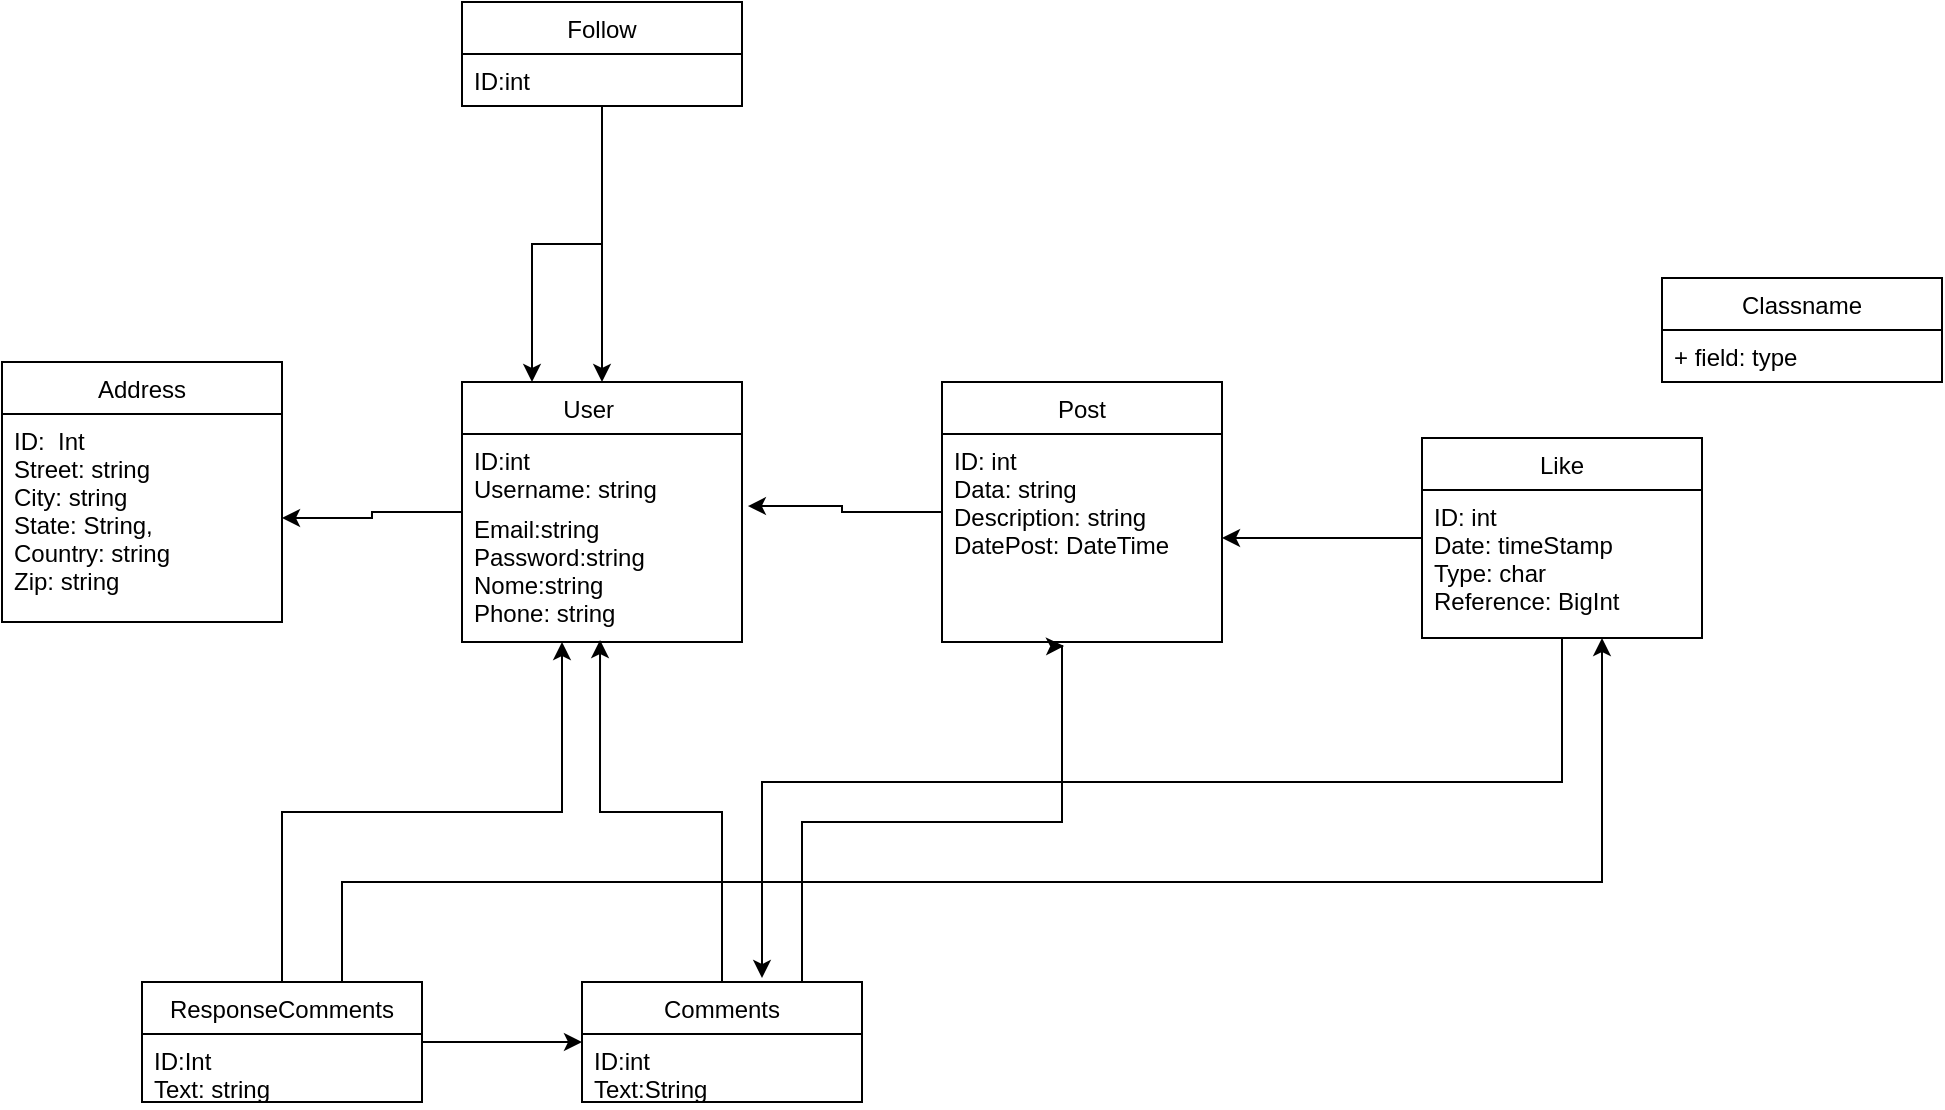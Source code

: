 <mxfile version="20.1.1"><diagram id="tBFiH671If8sxwnHub_W" name="Page-1"><mxGraphModel dx="1911" dy="1676" grid="1" gridSize="10" guides="1" tooltips="1" connect="1" arrows="1" fold="1" page="1" pageScale="1" pageWidth="850" pageHeight="1100" math="0" shadow="0"><root><mxCell id="0"/><mxCell id="1" parent="0"/><mxCell id="QNAiTk-AWDqAd8Ro9L4--46" style="edgeStyle=orthogonalEdgeStyle;rounded=0;orthogonalLoop=1;jettySize=auto;html=1;entryX=1;entryY=0.5;entryDx=0;entryDy=0;" edge="1" parent="1" source="QNAiTk-AWDqAd8Ro9L4--4" target="QNAiTk-AWDqAd8Ro9L4--45"><mxGeometry relative="1" as="geometry"/></mxCell><mxCell id="QNAiTk-AWDqAd8Ro9L4--4" value="User    " style="swimlane;fontStyle=0;childLayout=stackLayout;horizontal=1;startSize=26;fillColor=none;horizontalStack=0;resizeParent=1;resizeParentMax=0;resizeLast=0;collapsible=1;marginBottom=0;" vertex="1" parent="1"><mxGeometry x="70" y="160" width="140" height="130" as="geometry"/></mxCell><mxCell id="QNAiTk-AWDqAd8Ro9L4--6" value="ID:int&#10;Username: string&#10;" style="text;strokeColor=none;fillColor=none;align=left;verticalAlign=top;spacingLeft=4;spacingRight=4;overflow=hidden;rotatable=0;points=[[0,0.5],[1,0.5]];portConstraint=eastwest;" vertex="1" parent="QNAiTk-AWDqAd8Ro9L4--4"><mxGeometry y="26" width="140" height="34" as="geometry"/></mxCell><mxCell id="QNAiTk-AWDqAd8Ro9L4--7" value="Email:string&#10;Password:string&#10;Nome:string&#10;Phone: string" style="text;strokeColor=none;fillColor=none;align=left;verticalAlign=top;spacingLeft=4;spacingRight=4;overflow=hidden;rotatable=0;points=[[0,0.5],[1,0.5]];portConstraint=eastwest;" vertex="1" parent="QNAiTk-AWDqAd8Ro9L4--4"><mxGeometry y="60" width="140" height="70" as="geometry"/></mxCell><mxCell id="QNAiTk-AWDqAd8Ro9L4--35" style="edgeStyle=orthogonalEdgeStyle;rounded=0;orthogonalLoop=1;jettySize=auto;html=1;entryX=1.021;entryY=0.029;entryDx=0;entryDy=0;entryPerimeter=0;" edge="1" parent="1" source="QNAiTk-AWDqAd8Ro9L4--8" target="QNAiTk-AWDqAd8Ro9L4--7"><mxGeometry relative="1" as="geometry"/></mxCell><mxCell id="QNAiTk-AWDqAd8Ro9L4--8" value="Post" style="swimlane;fontStyle=0;childLayout=stackLayout;horizontal=1;startSize=26;fillColor=none;horizontalStack=0;resizeParent=1;resizeParentMax=0;resizeLast=0;collapsible=1;marginBottom=0;" vertex="1" parent="1"><mxGeometry x="310" y="160" width="140" height="130" as="geometry"/></mxCell><mxCell id="QNAiTk-AWDqAd8Ro9L4--9" value="ID: int&#10;Data: string&#10;Description: string&#10;DatePost: DateTime" style="text;strokeColor=none;fillColor=none;align=left;verticalAlign=top;spacingLeft=4;spacingRight=4;overflow=hidden;rotatable=0;points=[[0,0.5],[1,0.5]];portConstraint=eastwest;" vertex="1" parent="QNAiTk-AWDqAd8Ro9L4--8"><mxGeometry y="26" width="140" height="104" as="geometry"/></mxCell><mxCell id="QNAiTk-AWDqAd8Ro9L4--16" value="Classname" style="swimlane;fontStyle=0;childLayout=stackLayout;horizontal=1;startSize=26;fillColor=none;horizontalStack=0;resizeParent=1;resizeParentMax=0;resizeLast=0;collapsible=1;marginBottom=0;" vertex="1" parent="1"><mxGeometry x="670" y="108" width="140" height="52" as="geometry"/></mxCell><mxCell id="QNAiTk-AWDqAd8Ro9L4--17" value="+ field: type" style="text;strokeColor=none;fillColor=none;align=left;verticalAlign=top;spacingLeft=4;spacingRight=4;overflow=hidden;rotatable=0;points=[[0,0.5],[1,0.5]];portConstraint=eastwest;" vertex="1" parent="QNAiTk-AWDqAd8Ro9L4--16"><mxGeometry y="26" width="140" height="26" as="geometry"/></mxCell><mxCell id="QNAiTk-AWDqAd8Ro9L4--41" style="edgeStyle=orthogonalEdgeStyle;rounded=0;orthogonalLoop=1;jettySize=auto;html=1;entryX=0.636;entryY=-0.033;entryDx=0;entryDy=0;entryPerimeter=0;" edge="1" parent="1" source="QNAiTk-AWDqAd8Ro9L4--20" target="QNAiTk-AWDqAd8Ro9L4--24"><mxGeometry relative="1" as="geometry"><mxPoint x="220" y="470" as="targetPoint"/><Array as="points"><mxPoint x="620" y="360"/><mxPoint x="220" y="360"/></Array></mxGeometry></mxCell><mxCell id="QNAiTk-AWDqAd8Ro9L4--42" style="edgeStyle=orthogonalEdgeStyle;rounded=0;orthogonalLoop=1;jettySize=auto;html=1;" edge="1" parent="1" source="QNAiTk-AWDqAd8Ro9L4--20" target="QNAiTk-AWDqAd8Ro9L4--9"><mxGeometry relative="1" as="geometry"/></mxCell><mxCell id="QNAiTk-AWDqAd8Ro9L4--20" value="Like" style="swimlane;fontStyle=0;childLayout=stackLayout;horizontal=1;startSize=26;fillColor=none;horizontalStack=0;resizeParent=1;resizeParentMax=0;resizeLast=0;collapsible=1;marginBottom=0;" vertex="1" parent="1"><mxGeometry x="550" y="188" width="140" height="100" as="geometry"/></mxCell><mxCell id="QNAiTk-AWDqAd8Ro9L4--21" value="ID: int&#10;Date: timeStamp&#10;Type: char&#10;Reference: BigInt" style="text;strokeColor=none;fillColor=none;align=left;verticalAlign=top;spacingLeft=4;spacingRight=4;overflow=hidden;rotatable=0;points=[[0,0.5],[1,0.5]];portConstraint=eastwest;" vertex="1" parent="QNAiTk-AWDqAd8Ro9L4--20"><mxGeometry y="26" width="140" height="74" as="geometry"/></mxCell><mxCell id="QNAiTk-AWDqAd8Ro9L4--38" style="edgeStyle=orthogonalEdgeStyle;rounded=0;orthogonalLoop=1;jettySize=auto;html=1;entryX=0.493;entryY=0.986;entryDx=0;entryDy=0;entryPerimeter=0;" edge="1" parent="1" source="QNAiTk-AWDqAd8Ro9L4--24" target="QNAiTk-AWDqAd8Ro9L4--7"><mxGeometry relative="1" as="geometry"/></mxCell><mxCell id="QNAiTk-AWDqAd8Ro9L4--39" style="edgeStyle=orthogonalEdgeStyle;rounded=0;orthogonalLoop=1;jettySize=auto;html=1;entryX=0.436;entryY=1.019;entryDx=0;entryDy=0;entryPerimeter=0;" edge="1" parent="1" source="QNAiTk-AWDqAd8Ro9L4--24" target="QNAiTk-AWDqAd8Ro9L4--9"><mxGeometry relative="1" as="geometry"><Array as="points"><mxPoint x="240" y="380"/><mxPoint x="370" y="380"/></Array></mxGeometry></mxCell><mxCell id="QNAiTk-AWDqAd8Ro9L4--24" value="Comments" style="swimlane;fontStyle=0;childLayout=stackLayout;horizontal=1;startSize=26;fillColor=none;horizontalStack=0;resizeParent=1;resizeParentMax=0;resizeLast=0;collapsible=1;marginBottom=0;" vertex="1" parent="1"><mxGeometry x="130" y="460" width="140" height="60" as="geometry"/></mxCell><mxCell id="QNAiTk-AWDqAd8Ro9L4--25" value="ID:int&#10;Text:String&#10;" style="text;strokeColor=none;fillColor=none;align=left;verticalAlign=top;spacingLeft=4;spacingRight=4;overflow=hidden;rotatable=0;points=[[0,0.5],[1,0.5]];portConstraint=eastwest;" vertex="1" parent="QNAiTk-AWDqAd8Ro9L4--24"><mxGeometry y="26" width="140" height="34" as="geometry"/></mxCell><mxCell id="QNAiTk-AWDqAd8Ro9L4--44" value="Address" style="swimlane;fontStyle=0;childLayout=stackLayout;horizontal=1;startSize=26;fillColor=none;horizontalStack=0;resizeParent=1;resizeParentMax=0;resizeLast=0;collapsible=1;marginBottom=0;" vertex="1" parent="1"><mxGeometry x="-160" y="150" width="140" height="130" as="geometry"/></mxCell><mxCell id="QNAiTk-AWDqAd8Ro9L4--45" value="ID:  Int&#10;Street: string&#10;City: string&#10;State: String,&#10;Country: string&#10;Zip: string" style="text;strokeColor=none;fillColor=none;align=left;verticalAlign=top;spacingLeft=4;spacingRight=4;overflow=hidden;rotatable=0;points=[[0,0.5],[1,0.5]];portConstraint=eastwest;" vertex="1" parent="QNAiTk-AWDqAd8Ro9L4--44"><mxGeometry y="26" width="140" height="104" as="geometry"/></mxCell><mxCell id="QNAiTk-AWDqAd8Ro9L4--49" style="edgeStyle=orthogonalEdgeStyle;rounded=0;orthogonalLoop=1;jettySize=auto;html=1;" edge="1" parent="1" source="QNAiTk-AWDqAd8Ro9L4--47"><mxGeometry relative="1" as="geometry"><mxPoint x="120" y="290" as="targetPoint"/><Array as="points"><mxPoint x="-20" y="375"/><mxPoint x="120" y="375"/><mxPoint x="120" y="290"/></Array></mxGeometry></mxCell><mxCell id="QNAiTk-AWDqAd8Ro9L4--50" style="edgeStyle=orthogonalEdgeStyle;rounded=0;orthogonalLoop=1;jettySize=auto;html=1;" edge="1" parent="1" source="QNAiTk-AWDqAd8Ro9L4--47" target="QNAiTk-AWDqAd8Ro9L4--21"><mxGeometry relative="1" as="geometry"><Array as="points"><mxPoint x="10" y="410"/><mxPoint x="640" y="410"/></Array></mxGeometry></mxCell><mxCell id="QNAiTk-AWDqAd8Ro9L4--51" style="edgeStyle=orthogonalEdgeStyle;rounded=0;orthogonalLoop=1;jettySize=auto;html=1;" edge="1" parent="1" source="QNAiTk-AWDqAd8Ro9L4--47" target="QNAiTk-AWDqAd8Ro9L4--24"><mxGeometry relative="1" as="geometry"/></mxCell><mxCell id="QNAiTk-AWDqAd8Ro9L4--47" value="ResponseComments" style="swimlane;fontStyle=0;childLayout=stackLayout;horizontal=1;startSize=26;fillColor=none;horizontalStack=0;resizeParent=1;resizeParentMax=0;resizeLast=0;collapsible=1;marginBottom=0;" vertex="1" parent="1"><mxGeometry x="-90" y="460" width="140" height="60" as="geometry"/></mxCell><mxCell id="QNAiTk-AWDqAd8Ro9L4--48" value="ID:Int&#10;Text: string" style="text;strokeColor=none;fillColor=none;align=left;verticalAlign=top;spacingLeft=4;spacingRight=4;overflow=hidden;rotatable=0;points=[[0,0.5],[1,0.5]];portConstraint=eastwest;" vertex="1" parent="QNAiTk-AWDqAd8Ro9L4--47"><mxGeometry y="26" width="140" height="34" as="geometry"/></mxCell><mxCell id="QNAiTk-AWDqAd8Ro9L4--55" style="edgeStyle=orthogonalEdgeStyle;rounded=0;orthogonalLoop=1;jettySize=auto;html=1;" edge="1" parent="1" source="QNAiTk-AWDqAd8Ro9L4--52" target="QNAiTk-AWDqAd8Ro9L4--4"><mxGeometry relative="1" as="geometry"/></mxCell><mxCell id="QNAiTk-AWDqAd8Ro9L4--56" style="edgeStyle=orthogonalEdgeStyle;rounded=0;orthogonalLoop=1;jettySize=auto;html=1;entryX=0.25;entryY=0;entryDx=0;entryDy=0;" edge="1" parent="1" source="QNAiTk-AWDqAd8Ro9L4--52" target="QNAiTk-AWDqAd8Ro9L4--4"><mxGeometry relative="1" as="geometry"/></mxCell><mxCell id="QNAiTk-AWDqAd8Ro9L4--52" value="Follow" style="swimlane;fontStyle=0;childLayout=stackLayout;horizontal=1;startSize=26;fillColor=none;horizontalStack=0;resizeParent=1;resizeParentMax=0;resizeLast=0;collapsible=1;marginBottom=0;" vertex="1" parent="1"><mxGeometry x="70" y="-30" width="140" height="52" as="geometry"/></mxCell><mxCell id="QNAiTk-AWDqAd8Ro9L4--53" value="ID:int" style="text;strokeColor=none;fillColor=none;align=left;verticalAlign=top;spacingLeft=4;spacingRight=4;overflow=hidden;rotatable=0;points=[[0,0.5],[1,0.5]];portConstraint=eastwest;" vertex="1" parent="QNAiTk-AWDqAd8Ro9L4--52"><mxGeometry y="26" width="140" height="26" as="geometry"/></mxCell></root></mxGraphModel></diagram></mxfile>